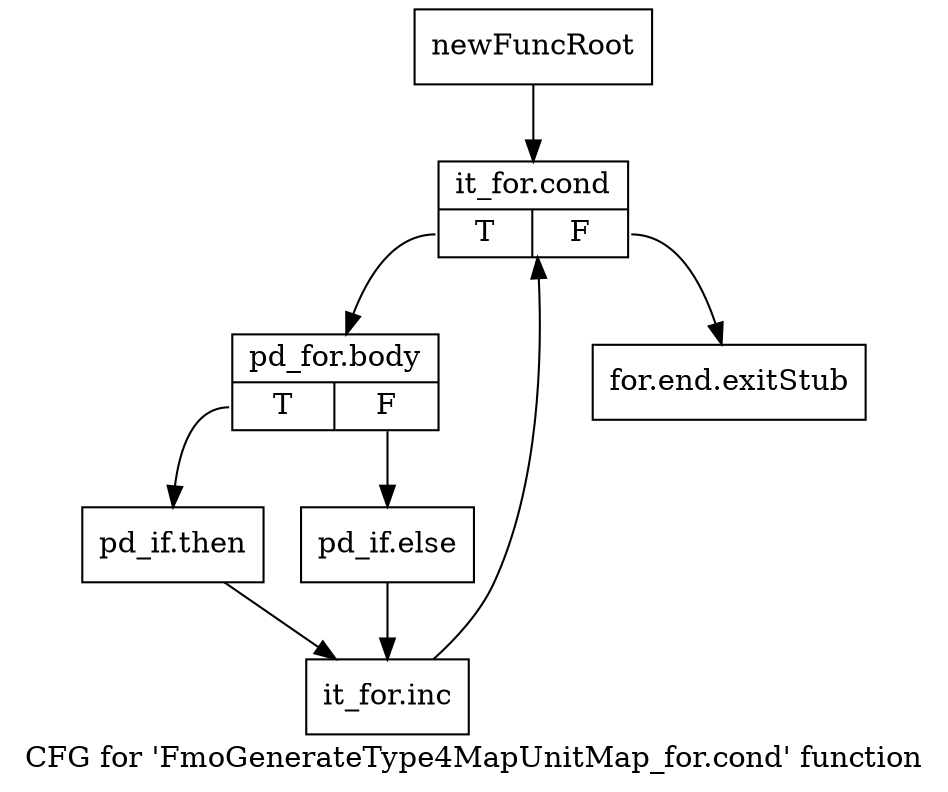 digraph "CFG for 'FmoGenerateType4MapUnitMap_for.cond' function" {
	label="CFG for 'FmoGenerateType4MapUnitMap_for.cond' function";

	Node0x246a0c0 [shape=record,label="{newFuncRoot}"];
	Node0x246a0c0 -> Node0x246a160;
	Node0x246a110 [shape=record,label="{for.end.exitStub}"];
	Node0x246a160 [shape=record,label="{it_for.cond|{<s0>T|<s1>F}}"];
	Node0x246a160:s0 -> Node0x246a1b0;
	Node0x246a160:s1 -> Node0x246a110;
	Node0x246a1b0 [shape=record,label="{pd_for.body|{<s0>T|<s1>F}}"];
	Node0x246a1b0:s0 -> Node0x246a250;
	Node0x246a1b0:s1 -> Node0x246a200;
	Node0x246a200 [shape=record,label="{pd_if.else}"];
	Node0x246a200 -> Node0x246a2a0;
	Node0x246a250 [shape=record,label="{pd_if.then}"];
	Node0x246a250 -> Node0x246a2a0;
	Node0x246a2a0 [shape=record,label="{it_for.inc}"];
	Node0x246a2a0 -> Node0x246a160;
}
